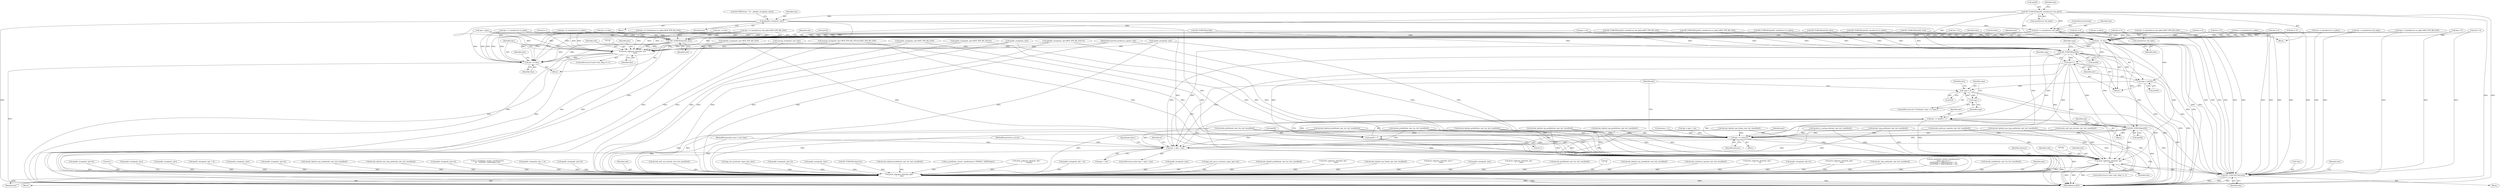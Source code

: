 digraph "0_tcpdump_af2cf04a9394c1a56227c2289ae8da262828294a@pointer" {
"1000861" [label="(Call,ip6addr_string(ndo, tptr))"];
"1000850" [label="(Call,ND_TCHECK2(tptr[0], sizeof(struct in6_addr)))"];
"1000868" [label="(Call,tptr += sizeof(struct in6_addr))"];
"1001091" [label="(Call,ND_TCHECK2(tptr[0], tlen))"];
"1001110" [label="(Call,print_unknown_data(ndo, tptr, \"\n\t    \", tlen))"];
"1001115" [label="(Call,tptr += tlen)"];
"1002927" [label="(Call,print_unknown_data(ndo, pptr, \"\n\t    \", len))"];
"1001129" [label="(Call,tptr += tlen)"];
"1001132" [label="(Call,ND_TCHECK(tptr[0]))"];
"1001136" [label="(Call,snpa = tptr[0])"];
"1001153" [label="(Call,snpa > 0)"];
"1001156" [label="(Call,snpa--)"];
"1001141" [label="(Call,tptr++)"];
"1001159" [label="(Call,ND_TCHECK(tptr[0]))"];
"1001171" [label="(Call,tptr += tptr[0] + 1)"];
"1001173" [label="(Call,tptr[0] + 1)"];
"1001185" [label="(Call,tptr < pptr + len)"];
"1001633" [label="(Call,print_unknown_data(ndo, tptr, \"\n\t    \", tlen))"];
"1001615" [label="(Call,ND_TCHECK2(*tptr,tlen))"];
"1001652" [label="(Call,tptr += advance)"];
"1001185" [label="(Call,tptr < pptr + len)"];
"1001184" [label="(ControlStructure,while (tptr < pptr + len))"];
"1001200" [label="(Call,decode_prefix4(ndo, tptr, len, buf, sizeof(buf)))"];
"1001190" [label="(Block,)"];
"1001156" [label="(Call,snpa--)"];
"1001639" [label="(Identifier,advance)"];
"1000701" [label="(Call,tlen = nhlen)"];
"1001117" [label="(Identifier,tlen)"];
"1000869" [label="(Identifier,tptr)"];
"1000428" [label="(Call,ipaddr_string(ndo, tptr + 4))"];
"1002937" [label="(MethodReturn,RET)"];
"1000939" [label="(Call,tlen = 0)"];
"1001186" [label="(Identifier,tptr)"];
"1001194" [label="(Identifier,af)"];
"1000849" [label="(Block,)"];
"1001113" [label="(Literal,\"\n\t    \")"];
"1001134" [label="(Identifier,tptr)"];
"1001112" [label="(Identifier,tptr)"];
"1001133" [label="(Call,tptr[0])"];
"1001159" [label="(Call,ND_TCHECK(tptr[0]))"];
"1000999" [label="(Call,tlen = 0)"];
"1001161" [label="(Identifier,tptr)"];
"1000887" [label="(Call,tlen = 0)"];
"1002517" [label="(Call,ipaddr_string(ndo, tptr))"];
"1000850" [label="(Call,ND_TCHECK2(tptr[0], sizeof(struct in6_addr)))"];
"1000200" [label="(Call,bgp_attr_get_as_size(ndo, atype, pptr, len))"];
"1001876" [label="(Call,decode_labeled_prefix6(ndo, tptr, len, buf, sizeof(buf)))"];
"1001653" [label="(Identifier,tptr)"];
"1000128" [label="(MethodParameterIn,const u_char *pptr)"];
"1001158" [label="(Block,)"];
"1001104" [label="(ControlStructure,if (ndo->ndo_vflag <= 1))"];
"1002570" [label="(Call,print_unknown_data(ndo, tptr, \"\n\t      \", tlen))"];
"1001119" [label="(Identifier,tlen)"];
"1000258" [label="(Call,as_printf(ndo, astostr, sizeof(astostr),\n\t\t\t\tas_size == 2 ?\n\t\t\t\tEXTRACT_16BITS(&tptr[2 + i]) :\n\t\t\t\tEXTRACT_32BITS(&tptr[2 + i])))"];
"1000967" [label="(Call,ND_TCHECK2(tptr[0], tlen))"];
"1001488" [label="(Call,decode_labeled_vpn_prefix6(ndo, tptr, buf, sizeof(buf)))"];
"1001648" [label="(Call,advance < 0)"];
"1000981" [label="(Call,tptr += tlen)"];
"1001115" [label="(Call,tptr += tlen)"];
"1001047" [label="(Call,ipaddr_string(ndo, tptr+BGP_VPN_RD_LEN+4))"];
"1001652" [label="(Call,tptr += advance)"];
"1001083" [label="(Call,tptr += tlen)"];
"1001724" [label="(Call,decode_prefix4(ndo, tptr, len, buf, sizeof(buf)))"];
"1002929" [label="(Identifier,pptr)"];
"1001155" [label="(Literal,0)"];
"1002221" [label="(Call,ipaddr_string(ndo, tptr+4))"];
"1000692" [label="(Call,ND_TCHECK(tptr[0]))"];
"1000872" [label="(ControlStructure,break;)"];
"1001076" [label="(Call,ip6addr_string(ndo, tptr+BGP_VPN_RD_LEN+3))"];
"1002933" [label="(Literal,1)"];
"1001616" [label="(Call,*tptr)"];
"1000598" [label="(Call,ipaddr_string(ndo, tptr))"];
"1001154" [label="(Identifier,snpa)"];
"1001641" [label="(Call,tptr = pptr + len)"];
"1000861" [label="(Call,ip6addr_string(ndo, tptr))"];
"1002554" [label="(Call,ipaddr_string(ndo, tptr))"];
"1001615" [label="(Call,ND_TCHECK2(*tptr,tlen))"];
"1001092" [label="(Call,tptr[0])"];
"1001142" [label="(Identifier,tptr)"];
"1001618" [label="(Identifier,tlen)"];
"1001130" [label="(Identifier,tptr)"];
"1000463" [label="(Call,ipaddr_string(ndo, tptr + 4))"];
"1001448" [label="(Call,decode_labeled_prefix6(ndo, tptr, len, buf, sizeof(buf)))"];
"1002534" [label="(Call,ipaddr_string(ndo, tptr))"];
"1001137" [label="(Identifier,snpa)"];
"1002922" [label="(Block,)"];
"1000774" [label="(Call,tptr += sizeof(struct in_addr))"];
"1001633" [label="(Call,print_unknown_data(ndo, tptr, \"\n\t    \", tlen))"];
"1000984" [label="(Call,tlen = 0)"];
"1002479" [label="(Call,ipaddr_string(ndo, tptr+4))"];
"1000126" [label="(MethodParameterIn,netdissect_options *ndo)"];
"1001131" [label="(Identifier,tlen)"];
"1001804" [label="(Call,decode_labeled_vpn_prefix4(ndo, tptr, buf, sizeof(buf)))"];
"1001153" [label="(Call,snpa > 0)"];
"1001152" [label="(ControlStructure,for (/*nothing*/; snpa > 0; snpa--))"];
"1000689" [label="(Call,tptr +=3)"];
"1000704" [label="(Call,tptr++)"];
"1002012" [label="(Call,decode_labeled_vpn_clnp_prefix(ndo, tptr, buf, sizeof(buf)))"];
"1000756" [label="(Call,ND_TCHECK2(tptr[0], sizeof(struct in_addr)))"];
"1000826" [label="(Call,tptr += (sizeof(struct in_addr)+BGP_VPN_RD_LEN))"];
"1000977" [label="(Call,isonsap_string(ndo, tptr, tlen))"];
"1001177" [label="(Literal,1)"];
"1002302" [label="(Call,ipaddr_string(ndo, tptr+2))"];
"1002255" [label="(Call,as_printf(ndo, astostr, sizeof(astostr),\n\t\t\t    EXTRACT_32BITS(tptr+2)))"];
"1000408" [label="(Call,ipaddr_string(ndo, tptr + 2))"];
"1001114" [label="(Identifier,tlen)"];
"1002500" [label="(Call,ipaddr_string(ndo, tptr+4))"];
"1001627" [label="(ControlStructure,if (ndo->ndo_vflag <= 1))"];
"1000145" [label="(Call,tlen=len)"];
"1000868" [label="(Call,tptr += sizeof(struct in6_addr))"];
"1001240" [label="(Call,decode_labeled_prefix4(ndo, tptr, len, buf, sizeof(buf)))"];
"1001172" [label="(Identifier,tptr)"];
"1001098" [label="(Identifier,ndo)"];
"1000920" [label="(Call,tptr += (sizeof(struct in6_addr)+BGP_VPN_RD_LEN))"];
"1000815" [label="(Call,ipaddr_string(ndo, tptr+BGP_VPN_RD_LEN))"];
"1001157" [label="(Identifier,snpa)"];
"1001160" [label="(Call,tptr[0])"];
"1001129" [label="(Call,tptr += tlen)"];
"1001138" [label="(Call,tptr[0])"];
"1001018" [label="(Call,isonsap_string(ndo, tptr+BGP_VPN_RD_LEN,tlen-BGP_VPN_RD_LEN))"];
"1002928" [label="(Identifier,ndo)"];
"1002044" [label="(Call,decode_mdt_vpn_nlri(ndo, tptr, buf, sizeof(buf)))"];
"1001408" [label="(Call,decode_prefix6(ndo, tptr, len, buf, sizeof(buf)))"];
"1001116" [label="(Identifier,tptr)"];
"1001520" [label="(Call,decode_labeled_vpn_l2(ndo, tptr, buf, sizeof(buf)))"];
"1000864" [label="(Call,tlen -= sizeof(struct in6_addr))"];
"1000851" [label="(Call,tptr[0])"];
"1002927" [label="(Call,print_unknown_data(ndo, pptr, \"\n\t    \", len))"];
"1002818" [label="(Call,bgp_attr_print(ndo, atype, tptr, alen))"];
"1002237" [label="(Call,ipaddr_string(ndo, tptr+2))"];
"1001552" [label="(Call,decode_clnp_prefix(ndo, tptr, buf, sizeof(buf)))"];
"1001584" [label="(Call,decode_labeled_vpn_clnp_prefix(ndo, tptr, buf, sizeof(buf)))"];
"1000567" [label="(Call,ipaddr_string(ndo, tptr))"];
"1001111" [label="(Identifier,ndo)"];
"1000751" [label="(Call,tlen = 0)"];
"1002923" [label="(Call,ND_TCHECK2(*pptr,len))"];
"1000767" [label="(Call,ipaddr_string(ndo, tptr))"];
"1001764" [label="(Call,decode_labeled_prefix4(ndo, tptr, len, buf, sizeof(buf)))"];
"1002681" [label="(Call,as_printf(ndo, astostr, sizeof(astostr), EXTRACT_32BITS(tptr)))"];
"1000150" [label="(Block,)"];
"1000770" [label="(Call,tlen -= sizeof(struct in_addr))"];
"1000909" [label="(Call,ip6addr_string(ndo, tptr+BGP_VPN_RD_LEN))"];
"1002653" [label="(Call,print_unknown_data(ndo, tptr,\"\n\t      \", length))"];
"1000793" [label="(Call,tlen = 0)"];
"1001197" [label="(Block,)"];
"1001091" [label="(Call,ND_TCHECK2(tptr[0], tlen))"];
"1001173" [label="(Call,tptr[0] + 1)"];
"1001376" [label="(Call,decode_mdt_vpn_nlri(ndo, tptr, buf, sizeof(buf)))"];
"1001004" [label="(Call,ND_TCHECK2(tptr[0], tlen))"];
"1001086" [label="(Call,tlen = 0)"];
"1000955" [label="(Call,ipaddr_string(ndo, tptr))"];
"1001312" [label="(Call,decode_rt_routing_info(ndo, tptr, buf, sizeof(buf)))"];
"1001634" [label="(Identifier,ndo)"];
"1000958" [label="(Call,tlen -= (sizeof(struct in_addr)))"];
"1000870" [label="(Call,sizeof(struct in6_addr))"];
"1001636" [label="(Literal,\"\n\t    \")"];
"1001948" [label="(Call,decode_labeled_vpn_l2(ndo, tptr, buf, sizeof(buf)))"];
"1001655" [label="(JumpTarget,done:)"];
"1001144" [label="(Identifier,snpa)"];
"1001110" [label="(Call,print_unknown_data(ndo, tptr, \"\n\t    \", tlen))"];
"1001654" [label="(Identifier,advance)"];
"1000863" [label="(Identifier,tptr)"];
"1000962" [label="(Call,tptr += (sizeof(struct in_addr)))"];
"1000944" [label="(Call,ND_TCHECK2(tptr[0], sizeof(struct in_addr)))"];
"1000892" [label="(Call,ND_TCHECK2(tptr[0], sizeof(struct in6_addr)+BGP_VPN_RD_LEN))"];
"1000858" [label="(Identifier,ndo)"];
"1001171" [label="(Call,tptr += tptr[0] + 1)"];
"1001344" [label="(Call,decode_multicast_vpn(ndo, tptr, buf, sizeof(buf)))"];
"1000820" [label="(Call,tlen -= (sizeof(struct in_addr)+BGP_VPN_RD_LEN))"];
"1000856" [label="(Call,ND_PRINT((ndo, \"%s\", ip6addr_string(ndo, tptr))))"];
"1001621" [label="(Identifier,ndo)"];
"1001637" [label="(Identifier,tlen)"];
"1002127" [label="(Call,print_unknown_data(ndo, tptr-3, \"\n\t    \", tlen))"];
"1001165" [label="(Identifier,ndo)"];
"1000798" [label="(Call,ND_TCHECK2(tptr[0], sizeof(struct in_addr)+BGP_VPN_RD_LEN))"];
"1000331" [label="(Call,ipaddr_string(ndo, tptr))"];
"1000859" [label="(Block,)"];
"1000142" [label="(Call,tptr = pptr)"];
"1000718" [label="(Call,tlen > 0)"];
"1001635" [label="(Identifier,tptr)"];
"1000129" [label="(MethodParameterIn,u_int len)"];
"1000682" [label="(Call,print_unknown_data(ndo, tptr, \"\n\t    \", tlen))"];
"1000862" [label="(Identifier,ndo)"];
"1000738" [label="(Block,)"];
"1001836" [label="(Call,decode_prefix6(ndo, tptr, len, buf, sizeof(buf)))"];
"1001280" [label="(Call,decode_labeled_vpn_prefix4(ndo, tptr, buf, sizeof(buf)))"];
"1002930" [label="(Literal,\"\n\t    \")"];
"1001187" [label="(Call,pptr + len)"];
"1001916" [label="(Call,decode_labeled_vpn_prefix6(ndo, tptr, buf, sizeof(buf)))"];
"1002076" [label="(Call,decode_multicast_vpn(ndo, tptr, buf, sizeof(buf)))"];
"1001132" [label="(Call,ND_TCHECK(tptr[0]))"];
"1000845" [label="(Call,tlen = 0)"];
"1000914" [label="(Call,tlen -= (sizeof(struct in6_addr)+BGP_VPN_RD_LEN))"];
"1001141" [label="(Call,tptr++)"];
"1002396" [label="(Call,print_unknown_data(ndo, tptr, \"\n\t      \", 8))"];
"1002931" [label="(Identifier,len)"];
"1002316" [label="(Call,ipaddr_string(ndo, tptr+2))"];
"1000854" [label="(Call,sizeof(struct in6_addr))"];
"1001174" [label="(Call,tptr[0])"];
"1002908" [label="(Call,print_unknown_data(ndo, pptr, \"\n\t    \", len))"];
"1001095" [label="(Identifier,tlen)"];
"1001980" [label="(Call,decode_clnp_prefix(ndo, tptr, buf, sizeof(buf)))"];
"1001136" [label="(Call,snpa = tptr[0])"];
"1000861" -> "1000859"  [label="AST: "];
"1000861" -> "1000863"  [label="CFG: "];
"1000862" -> "1000861"  [label="AST: "];
"1000863" -> "1000861"  [label="AST: "];
"1000856" -> "1000861"  [label="CFG: "];
"1000861" -> "1002937"  [label="DDG: "];
"1000861" -> "1002937"  [label="DDG: "];
"1000850" -> "1000861"  [label="DDG: "];
"1000861" -> "1000868"  [label="DDG: "];
"1000861" -> "1001110"  [label="DDG: "];
"1000861" -> "1001633"  [label="DDG: "];
"1000861" -> "1002927"  [label="DDG: "];
"1000850" -> "1000849"  [label="AST: "];
"1000850" -> "1000854"  [label="CFG: "];
"1000851" -> "1000850"  [label="AST: "];
"1000854" -> "1000850"  [label="AST: "];
"1000858" -> "1000850"  [label="CFG: "];
"1000850" -> "1002937"  [label="DDG: "];
"1000850" -> "1002937"  [label="DDG: "];
"1000850" -> "1000868"  [label="DDG: "];
"1000850" -> "1001091"  [label="DDG: "];
"1000850" -> "1001129"  [label="DDG: "];
"1000850" -> "1001132"  [label="DDG: "];
"1000868" -> "1000849"  [label="AST: "];
"1000868" -> "1000870"  [label="CFG: "];
"1000869" -> "1000868"  [label="AST: "];
"1000870" -> "1000868"  [label="AST: "];
"1000872" -> "1000868"  [label="CFG: "];
"1000868" -> "1002937"  [label="DDG: "];
"1000868" -> "1001091"  [label="DDG: "];
"1000868" -> "1001110"  [label="DDG: "];
"1000868" -> "1001115"  [label="DDG: "];
"1000868" -> "1001129"  [label="DDG: "];
"1001091" -> "1000738"  [label="AST: "];
"1001091" -> "1001095"  [label="CFG: "];
"1001092" -> "1001091"  [label="AST: "];
"1001095" -> "1001091"  [label="AST: "];
"1001098" -> "1001091"  [label="CFG: "];
"1001091" -> "1002937"  [label="DDG: "];
"1001091" -> "1002937"  [label="DDG: "];
"1000756" -> "1001091"  [label="DDG: "];
"1000826" -> "1001091"  [label="DDG: "];
"1000892" -> "1001091"  [label="DDG: "];
"1000798" -> "1001091"  [label="DDG: "];
"1000704" -> "1001091"  [label="DDG: "];
"1000142" -> "1001091"  [label="DDG: "];
"1000962" -> "1001091"  [label="DDG: "];
"1001004" -> "1001091"  [label="DDG: "];
"1000774" -> "1001091"  [label="DDG: "];
"1000981" -> "1001091"  [label="DDG: "];
"1000920" -> "1001091"  [label="DDG: "];
"1001083" -> "1001091"  [label="DDG: "];
"1000944" -> "1001091"  [label="DDG: "];
"1000967" -> "1001091"  [label="DDG: "];
"1000692" -> "1001091"  [label="DDG: "];
"1000689" -> "1001091"  [label="DDG: "];
"1000718" -> "1001091"  [label="DDG: "];
"1000145" -> "1001091"  [label="DDG: "];
"1001091" -> "1001110"  [label="DDG: "];
"1001091" -> "1001110"  [label="DDG: "];
"1001091" -> "1001115"  [label="DDG: "];
"1001091" -> "1001115"  [label="DDG: "];
"1001110" -> "1001104"  [label="AST: "];
"1001110" -> "1001114"  [label="CFG: "];
"1001111" -> "1001110"  [label="AST: "];
"1001112" -> "1001110"  [label="AST: "];
"1001113" -> "1001110"  [label="AST: "];
"1001114" -> "1001110"  [label="AST: "];
"1001116" -> "1001110"  [label="CFG: "];
"1001110" -> "1002937"  [label="DDG: "];
"1001110" -> "1002937"  [label="DDG: "];
"1000815" -> "1001110"  [label="DDG: "];
"1001047" -> "1001110"  [label="DDG: "];
"1001018" -> "1001110"  [label="DDG: "];
"1000977" -> "1001110"  [label="DDG: "];
"1001076" -> "1001110"  [label="DDG: "];
"1000909" -> "1001110"  [label="DDG: "];
"1000955" -> "1001110"  [label="DDG: "];
"1000767" -> "1001110"  [label="DDG: "];
"1000126" -> "1001110"  [label="DDG: "];
"1000826" -> "1001110"  [label="DDG: "];
"1000704" -> "1001110"  [label="DDG: "];
"1001083" -> "1001110"  [label="DDG: "];
"1000142" -> "1001110"  [label="DDG: "];
"1000962" -> "1001110"  [label="DDG: "];
"1000774" -> "1001110"  [label="DDG: "];
"1000981" -> "1001110"  [label="DDG: "];
"1000920" -> "1001110"  [label="DDG: "];
"1001110" -> "1001115"  [label="DDG: "];
"1001110" -> "1001115"  [label="DDG: "];
"1001110" -> "1002927"  [label="DDG: "];
"1001115" -> "1000738"  [label="AST: "];
"1001115" -> "1001117"  [label="CFG: "];
"1001116" -> "1001115"  [label="AST: "];
"1001117" -> "1001115"  [label="AST: "];
"1001119" -> "1001115"  [label="CFG: "];
"1001115" -> "1002937"  [label="DDG: "];
"1000826" -> "1001115"  [label="DDG: "];
"1000704" -> "1001115"  [label="DDG: "];
"1001083" -> "1001115"  [label="DDG: "];
"1000142" -> "1001115"  [label="DDG: "];
"1000962" -> "1001115"  [label="DDG: "];
"1000774" -> "1001115"  [label="DDG: "];
"1000981" -> "1001115"  [label="DDG: "];
"1000920" -> "1001115"  [label="DDG: "];
"1002927" -> "1002922"  [label="AST: "];
"1002927" -> "1002931"  [label="CFG: "];
"1002928" -> "1002927"  [label="AST: "];
"1002929" -> "1002927"  [label="AST: "];
"1002930" -> "1002927"  [label="AST: "];
"1002931" -> "1002927"  [label="AST: "];
"1002933" -> "1002927"  [label="CFG: "];
"1002927" -> "1002937"  [label="DDG: "];
"1002927" -> "1002937"  [label="DDG: "];
"1002927" -> "1002937"  [label="DDG: "];
"1002927" -> "1002937"  [label="DDG: "];
"1000815" -> "1002927"  [label="DDG: "];
"1000682" -> "1002927"  [label="DDG: "];
"1001804" -> "1002927"  [label="DDG: "];
"1001047" -> "1002927"  [label="DDG: "];
"1001018" -> "1002927"  [label="DDG: "];
"1001724" -> "1002927"  [label="DDG: "];
"1001916" -> "1002927"  [label="DDG: "];
"1000258" -> "1002927"  [label="DDG: "];
"1001520" -> "1002927"  [label="DDG: "];
"1001376" -> "1002927"  [label="DDG: "];
"1001948" -> "1002927"  [label="DDG: "];
"1001876" -> "1002927"  [label="DDG: "];
"1002534" -> "1002927"  [label="DDG: "];
"1000200" -> "1002927"  [label="DDG: "];
"1000200" -> "1002927"  [label="DDG: "];
"1002554" -> "1002927"  [label="DDG: "];
"1000598" -> "1002927"  [label="DDG: "];
"1001448" -> "1002927"  [label="DDG: "];
"1002570" -> "1002927"  [label="DDG: "];
"1000567" -> "1002927"  [label="DDG: "];
"1002908" -> "1002927"  [label="DDG: "];
"1002908" -> "1002927"  [label="DDG: "];
"1001312" -> "1002927"  [label="DDG: "];
"1002221" -> "1002927"  [label="DDG: "];
"1000408" -> "1002927"  [label="DDG: "];
"1002044" -> "1002927"  [label="DDG: "];
"1001633" -> "1002927"  [label="DDG: "];
"1002127" -> "1002927"  [label="DDG: "];
"1000331" -> "1002927"  [label="DDG: "];
"1002517" -> "1002927"  [label="DDG: "];
"1002012" -> "1002927"  [label="DDG: "];
"1001076" -> "1002927"  [label="DDG: "];
"1001240" -> "1002927"  [label="DDG: "];
"1000909" -> "1002927"  [label="DDG: "];
"1001980" -> "1002927"  [label="DDG: "];
"1002316" -> "1002927"  [label="DDG: "];
"1000463" -> "1002927"  [label="DDG: "];
"1001584" -> "1002927"  [label="DDG: "];
"1001836" -> "1002927"  [label="DDG: "];
"1002479" -> "1002927"  [label="DDG: "];
"1002076" -> "1002927"  [label="DDG: "];
"1002255" -> "1002927"  [label="DDG: "];
"1002818" -> "1002927"  [label="DDG: "];
"1001408" -> "1002927"  [label="DDG: "];
"1002681" -> "1002927"  [label="DDG: "];
"1001280" -> "1002927"  [label="DDG: "];
"1001344" -> "1002927"  [label="DDG: "];
"1002237" -> "1002927"  [label="DDG: "];
"1002302" -> "1002927"  [label="DDG: "];
"1001764" -> "1002927"  [label="DDG: "];
"1001488" -> "1002927"  [label="DDG: "];
"1001552" -> "1002927"  [label="DDG: "];
"1000977" -> "1002927"  [label="DDG: "];
"1000955" -> "1002927"  [label="DDG: "];
"1000428" -> "1002927"  [label="DDG: "];
"1000767" -> "1002927"  [label="DDG: "];
"1002653" -> "1002927"  [label="DDG: "];
"1002396" -> "1002927"  [label="DDG: "];
"1001200" -> "1002927"  [label="DDG: "];
"1002500" -> "1002927"  [label="DDG: "];
"1000126" -> "1002927"  [label="DDG: "];
"1000128" -> "1002927"  [label="DDG: "];
"1002923" -> "1002927"  [label="DDG: "];
"1000129" -> "1002927"  [label="DDG: "];
"1001129" -> "1000150"  [label="AST: "];
"1001129" -> "1001131"  [label="CFG: "];
"1001130" -> "1001129"  [label="AST: "];
"1001131" -> "1001129"  [label="AST: "];
"1001134" -> "1001129"  [label="CFG: "];
"1001129" -> "1002937"  [label="DDG: "];
"1000864" -> "1001129"  [label="DDG: "];
"1001086" -> "1001129"  [label="DDG: "];
"1000939" -> "1001129"  [label="DDG: "];
"1000845" -> "1001129"  [label="DDG: "];
"1000793" -> "1001129"  [label="DDG: "];
"1000701" -> "1001129"  [label="DDG: "];
"1000718" -> "1001129"  [label="DDG: "];
"1000751" -> "1001129"  [label="DDG: "];
"1000887" -> "1001129"  [label="DDG: "];
"1000984" -> "1001129"  [label="DDG: "];
"1000820" -> "1001129"  [label="DDG: "];
"1000914" -> "1001129"  [label="DDG: "];
"1000958" -> "1001129"  [label="DDG: "];
"1000770" -> "1001129"  [label="DDG: "];
"1000999" -> "1001129"  [label="DDG: "];
"1000756" -> "1001129"  [label="DDG: "];
"1000826" -> "1001129"  [label="DDG: "];
"1000892" -> "1001129"  [label="DDG: "];
"1000798" -> "1001129"  [label="DDG: "];
"1000704" -> "1001129"  [label="DDG: "];
"1000962" -> "1001129"  [label="DDG: "];
"1001004" -> "1001129"  [label="DDG: "];
"1000774" -> "1001129"  [label="DDG: "];
"1000981" -> "1001129"  [label="DDG: "];
"1000920" -> "1001129"  [label="DDG: "];
"1001083" -> "1001129"  [label="DDG: "];
"1000944" -> "1001129"  [label="DDG: "];
"1000967" -> "1001129"  [label="DDG: "];
"1000692" -> "1001129"  [label="DDG: "];
"1000689" -> "1001129"  [label="DDG: "];
"1001129" -> "1001132"  [label="DDG: "];
"1001129" -> "1001136"  [label="DDG: "];
"1001129" -> "1001141"  [label="DDG: "];
"1001129" -> "1001159"  [label="DDG: "];
"1001129" -> "1001185"  [label="DDG: "];
"1001129" -> "1001615"  [label="DDG: "];
"1001129" -> "1001633"  [label="DDG: "];
"1001129" -> "1001652"  [label="DDG: "];
"1001132" -> "1000150"  [label="AST: "];
"1001132" -> "1001133"  [label="CFG: "];
"1001133" -> "1001132"  [label="AST: "];
"1001137" -> "1001132"  [label="CFG: "];
"1001132" -> "1002937"  [label="DDG: "];
"1000756" -> "1001132"  [label="DDG: "];
"1000892" -> "1001132"  [label="DDG: "];
"1000798" -> "1001132"  [label="DDG: "];
"1000944" -> "1001132"  [label="DDG: "];
"1001004" -> "1001132"  [label="DDG: "];
"1000967" -> "1001132"  [label="DDG: "];
"1000692" -> "1001132"  [label="DDG: "];
"1000689" -> "1001132"  [label="DDG: "];
"1001132" -> "1001136"  [label="DDG: "];
"1001132" -> "1001141"  [label="DDG: "];
"1001132" -> "1001159"  [label="DDG: "];
"1001132" -> "1001185"  [label="DDG: "];
"1001132" -> "1001615"  [label="DDG: "];
"1001132" -> "1001633"  [label="DDG: "];
"1001132" -> "1001652"  [label="DDG: "];
"1001136" -> "1000150"  [label="AST: "];
"1001136" -> "1001138"  [label="CFG: "];
"1001137" -> "1001136"  [label="AST: "];
"1001138" -> "1001136"  [label="AST: "];
"1001142" -> "1001136"  [label="CFG: "];
"1001136" -> "1002937"  [label="DDG: "];
"1001136" -> "1002937"  [label="DDG: "];
"1001136" -> "1001153"  [label="DDG: "];
"1001153" -> "1001152"  [label="AST: "];
"1001153" -> "1001155"  [label="CFG: "];
"1001154" -> "1001153"  [label="AST: "];
"1001155" -> "1001153"  [label="AST: "];
"1001161" -> "1001153"  [label="CFG: "];
"1001186" -> "1001153"  [label="CFG: "];
"1001153" -> "1002937"  [label="DDG: "];
"1001153" -> "1002937"  [label="DDG: "];
"1001156" -> "1001153"  [label="DDG: "];
"1001153" -> "1001156"  [label="DDG: "];
"1001156" -> "1001152"  [label="AST: "];
"1001156" -> "1001157"  [label="CFG: "];
"1001157" -> "1001156"  [label="AST: "];
"1001154" -> "1001156"  [label="CFG: "];
"1001141" -> "1000150"  [label="AST: "];
"1001141" -> "1001142"  [label="CFG: "];
"1001142" -> "1001141"  [label="AST: "];
"1001144" -> "1001141"  [label="CFG: "];
"1001141" -> "1001159"  [label="DDG: "];
"1001141" -> "1001171"  [label="DDG: "];
"1001141" -> "1001173"  [label="DDG: "];
"1001141" -> "1001185"  [label="DDG: "];
"1001141" -> "1001615"  [label="DDG: "];
"1001141" -> "1001633"  [label="DDG: "];
"1001141" -> "1001652"  [label="DDG: "];
"1001159" -> "1001158"  [label="AST: "];
"1001159" -> "1001160"  [label="CFG: "];
"1001160" -> "1001159"  [label="AST: "];
"1001165" -> "1001159"  [label="CFG: "];
"1001159" -> "1002937"  [label="DDG: "];
"1001171" -> "1001159"  [label="DDG: "];
"1001159" -> "1001171"  [label="DDG: "];
"1001159" -> "1001173"  [label="DDG: "];
"1001159" -> "1001185"  [label="DDG: "];
"1001159" -> "1001615"  [label="DDG: "];
"1001159" -> "1001633"  [label="DDG: "];
"1001159" -> "1001652"  [label="DDG: "];
"1001171" -> "1001158"  [label="AST: "];
"1001171" -> "1001173"  [label="CFG: "];
"1001172" -> "1001171"  [label="AST: "];
"1001173" -> "1001171"  [label="AST: "];
"1001157" -> "1001171"  [label="CFG: "];
"1001171" -> "1002937"  [label="DDG: "];
"1001171" -> "1001173"  [label="DDG: "];
"1001171" -> "1001185"  [label="DDG: "];
"1001171" -> "1001615"  [label="DDG: "];
"1001171" -> "1001633"  [label="DDG: "];
"1001171" -> "1001652"  [label="DDG: "];
"1001173" -> "1001177"  [label="CFG: "];
"1001174" -> "1001173"  [label="AST: "];
"1001177" -> "1001173"  [label="AST: "];
"1001173" -> "1002937"  [label="DDG: "];
"1001185" -> "1001184"  [label="AST: "];
"1001185" -> "1001187"  [label="CFG: "];
"1001186" -> "1001185"  [label="AST: "];
"1001187" -> "1001185"  [label="AST: "];
"1001194" -> "1001185"  [label="CFG: "];
"1001655" -> "1001185"  [label="CFG: "];
"1001185" -> "1002937"  [label="DDG: "];
"1001185" -> "1002937"  [label="DDG: "];
"1001185" -> "1002937"  [label="DDG: "];
"1001652" -> "1001185"  [label="DDG: "];
"1000128" -> "1001185"  [label="DDG: "];
"1001448" -> "1001185"  [label="DDG: "];
"1001408" -> "1001185"  [label="DDG: "];
"1001240" -> "1001185"  [label="DDG: "];
"1001200" -> "1001185"  [label="DDG: "];
"1000129" -> "1001185"  [label="DDG: "];
"1001185" -> "1001633"  [label="DDG: "];
"1001633" -> "1001627"  [label="AST: "];
"1001633" -> "1001637"  [label="CFG: "];
"1001634" -> "1001633"  [label="AST: "];
"1001635" -> "1001633"  [label="AST: "];
"1001636" -> "1001633"  [label="AST: "];
"1001637" -> "1001633"  [label="AST: "];
"1001639" -> "1001633"  [label="CFG: "];
"1001633" -> "1002937"  [label="DDG: "];
"1001633" -> "1002937"  [label="DDG: "];
"1001633" -> "1002937"  [label="DDG: "];
"1001633" -> "1001615"  [label="DDG: "];
"1000815" -> "1001633"  [label="DDG: "];
"1001448" -> "1001633"  [label="DDG: "];
"1001312" -> "1001633"  [label="DDG: "];
"1001047" -> "1001633"  [label="DDG: "];
"1001018" -> "1001633"  [label="DDG: "];
"1001584" -> "1001633"  [label="DDG: "];
"1001408" -> "1001633"  [label="DDG: "];
"1001280" -> "1001633"  [label="DDG: "];
"1001344" -> "1001633"  [label="DDG: "];
"1001488" -> "1001633"  [label="DDG: "];
"1001200" -> "1001633"  [label="DDG: "];
"1001520" -> "1001633"  [label="DDG: "];
"1001376" -> "1001633"  [label="DDG: "];
"1001076" -> "1001633"  [label="DDG: "];
"1001240" -> "1001633"  [label="DDG: "];
"1000909" -> "1001633"  [label="DDG: "];
"1001552" -> "1001633"  [label="DDG: "];
"1000977" -> "1001633"  [label="DDG: "];
"1000955" -> "1001633"  [label="DDG: "];
"1000767" -> "1001633"  [label="DDG: "];
"1000126" -> "1001633"  [label="DDG: "];
"1000142" -> "1001633"  [label="DDG: "];
"1001615" -> "1001633"  [label="DDG: "];
"1001615" -> "1001197"  [label="AST: "];
"1001615" -> "1001618"  [label="CFG: "];
"1001616" -> "1001615"  [label="AST: "];
"1001618" -> "1001615"  [label="AST: "];
"1001621" -> "1001615"  [label="CFG: "];
"1001615" -> "1002937"  [label="DDG: "];
"1001615" -> "1002937"  [label="DDG: "];
"1001615" -> "1002937"  [label="DDG: "];
"1000145" -> "1001615"  [label="DDG: "];
"1000864" -> "1001615"  [label="DDG: "];
"1001086" -> "1001615"  [label="DDG: "];
"1000939" -> "1001615"  [label="DDG: "];
"1000845" -> "1001615"  [label="DDG: "];
"1000793" -> "1001615"  [label="DDG: "];
"1000701" -> "1001615"  [label="DDG: "];
"1000718" -> "1001615"  [label="DDG: "];
"1000751" -> "1001615"  [label="DDG: "];
"1000887" -> "1001615"  [label="DDG: "];
"1000984" -> "1001615"  [label="DDG: "];
"1000820" -> "1001615"  [label="DDG: "];
"1000914" -> "1001615"  [label="DDG: "];
"1000958" -> "1001615"  [label="DDG: "];
"1000770" -> "1001615"  [label="DDG: "];
"1000999" -> "1001615"  [label="DDG: "];
"1001652" -> "1001190"  [label="AST: "];
"1001652" -> "1001654"  [label="CFG: "];
"1001653" -> "1001652"  [label="AST: "];
"1001654" -> "1001652"  [label="AST: "];
"1001186" -> "1001652"  [label="CFG: "];
"1001652" -> "1002937"  [label="DDG: "];
"1001648" -> "1001652"  [label="DDG: "];
"1001408" -> "1001652"  [label="DDG: "];
"1001520" -> "1001652"  [label="DDG: "];
"1001200" -> "1001652"  [label="DDG: "];
"1001344" -> "1001652"  [label="DDG: "];
"1001448" -> "1001652"  [label="DDG: "];
"1001552" -> "1001652"  [label="DDG: "];
"1001240" -> "1001652"  [label="DDG: "];
"1001280" -> "1001652"  [label="DDG: "];
"1001641" -> "1001652"  [label="DDG: "];
"1001584" -> "1001652"  [label="DDG: "];
"1001312" -> "1001652"  [label="DDG: "];
"1001488" -> "1001652"  [label="DDG: "];
"1001376" -> "1001652"  [label="DDG: "];
}
